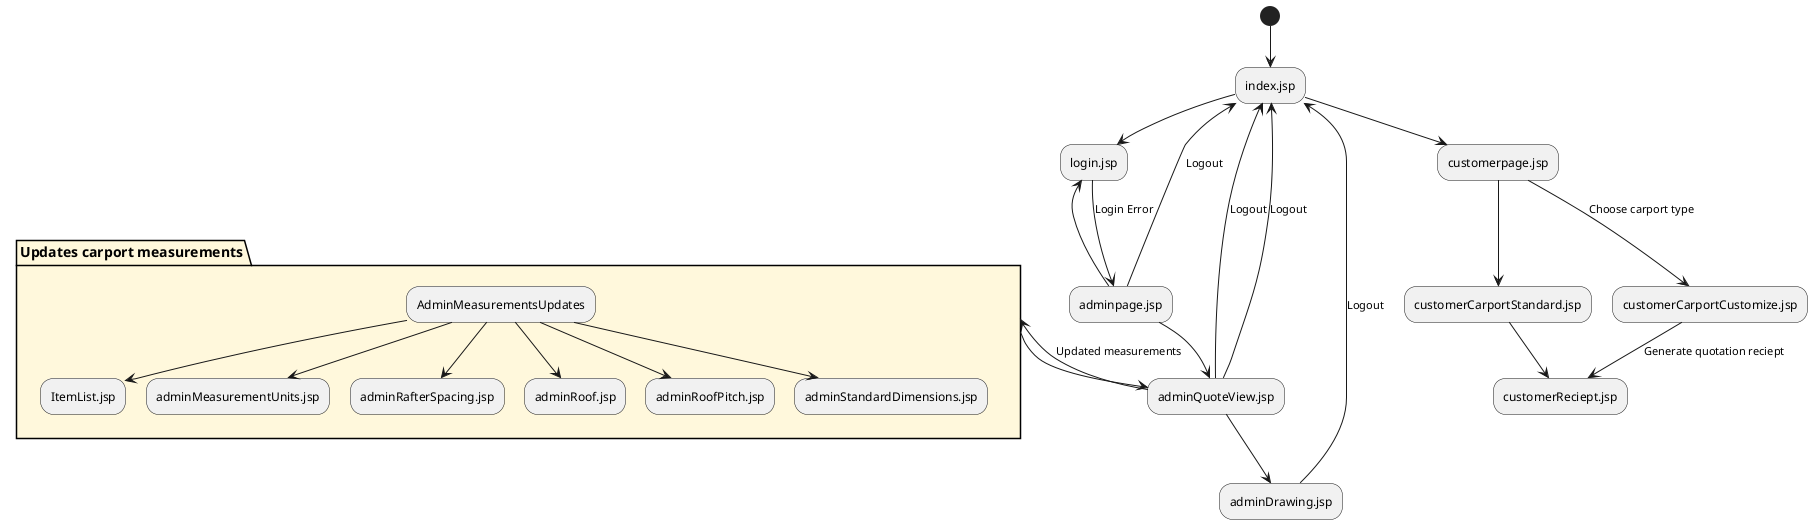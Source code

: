 @startuml
(*) --> "index.jsp"
"index.jsp" --> "login.jsp"
"index.jsp" --> "customerpage.jsp"

"adminpage.jsp" --> "login.jsp"
"login.jsp" --> [Login Error] "adminpage.jsp"
"adminpage.jsp" --> [Logout] "index.jsp"
"adminpage.jsp" --> "adminQuoteView.jsp"
"adminQuoteView.jsp" --> [Logout] "index.jsp"
"adminQuoteView.jsp" -left-> [Logout] "index.jsp"
"adminQuoteView.jsp" --> "adminDrawing.jsp"
"adminDrawing.jsp" -left-> [Logout] "index.jsp"
"adminQuoteView.jsp" --> [Updated measurements] "Updates carport measurements"
"Updates carport measurements" --> "adminQuoteView.jsp"

partition "Updates carport measurements" #FFF8DC{
AdminMeasurementsUpdates --> "ItemList.jsp"
AdminMeasurementsUpdates --> "adminMeasurementUnits.jsp"
AdminMeasurementsUpdates --> "adminRafterSpacing.jsp"
AdminMeasurementsUpdates --> "adminRoof.jsp"
AdminMeasurementsUpdates --> "adminRoofPitch.jsp"
AdminMeasurementsUpdates --> "adminStandardDimensions.jsp"
}

"customerpage.jsp" --> [Choose carport type] "customerCarportCustomize.jsp"
"customerpage.jsp" --> "customerCarportStandard.jsp"
"customerCarportCustomize.jsp" --> [Generate quotation reciept] "customerReciept.jsp"
"customerCarportStandard.jsp" --> "customerReciept.jsp"


@enduml